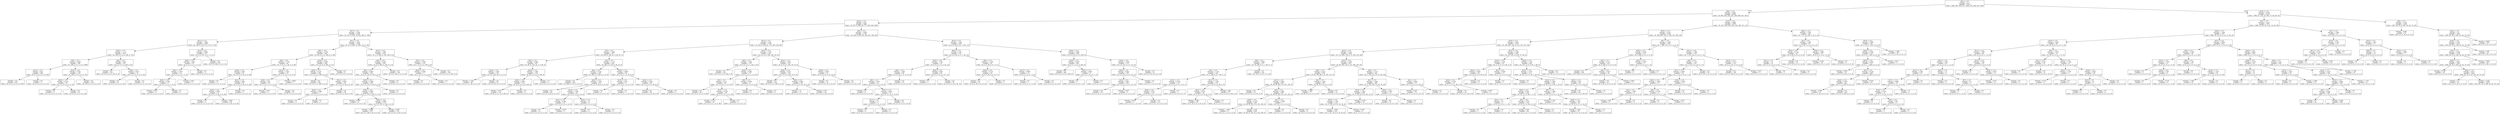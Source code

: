 digraph Tree {
node [shape=box] ;
0 [label="X[2] <= 0.5\nentropy = 3.17\nsamples = 8703\nvalue = [993, 961, 978, 971, 1000, 979, 940, 927, 954]"] ;
1 [label="X[8] <= 0.5\nentropy = 2.967\nsamples = 6585\nvalue = [0, 864, 844, 952, 407, 906, 880, 831, 901]"] ;
0 -> 1 [labeldistance=2.5, labelangle=45, headlabel="True"] ;
2 [label="X[23] <= 0.5\nentropy = 2.65\nsamples = 4002\nvalue = [0, 557, 0, 660, 85, 777, 495, 560, 868]"] ;
1 -> 2 ;
3 [label="X[17] <= 0.5\nentropy = 2.164\nsamples = 2255\nvalue = [0, 127, 0, 455, 16, 583, 288, 0, 786]"] ;
2 -> 3 ;
4 [label="X[11] <= 0.5\nentropy = 1.566\nsamples = 1206\nvalue = [0, 106, 0, 170, 5, 0, 173, 0, 752]"] ;
3 -> 4 ;
5 [label="X[20] <= 0.5\nentropy = 1.117\nsamples = 1015\nvalue = [0, 106, 0, 0, 2, 0, 166, 0, 741]"] ;
4 -> 5 ;
6 [label="X[5] <= 0.5\nentropy = 0.595\nsamples = 788\nvalue = [0, 106, 0, 0, 2, 0, 0, 0, 680]"] ;
5 -> 6 ;
7 [label="X[14] <= 0.5\nentropy = 0.03\nsamples = 649\nvalue = [0, 0, 0, 0, 2, 0, 0, 0, 647]"] ;
6 -> 7 ;
8 [label="entropy = 0.0\nsamples = 647\nvalue = [0, 0, 0, 0, 0, 0, 0, 0, 647]"] ;
7 -> 8 ;
9 [label="entropy = 0.0\nsamples = 2\nvalue = [0, 0, 0, 0, 2, 0, 0, 0, 0]"] ;
7 -> 9 ;
10 [label="X[18] <= 0.5\nentropy = 0.791\nsamples = 139\nvalue = [0, 106, 0, 0, 0, 0, 0, 0, 33]"] ;
6 -> 10 ;
11 [label="X[26] <= 0.5\nentropy = 0.316\nsamples = 35\nvalue = [0, 2, 0, 0, 0, 0, 0, 0, 33]"] ;
10 -> 11 ;
12 [label="entropy = 0.0\nsamples = 2\nvalue = [0, 2, 0, 0, 0, 0, 0, 0, 0]"] ;
11 -> 12 ;
13 [label="entropy = 0.0\nsamples = 33\nvalue = [0, 0, 0, 0, 0, 0, 0, 0, 33]"] ;
11 -> 13 ;
14 [label="entropy = 0.0\nsamples = 104\nvalue = [0, 104, 0, 0, 0, 0, 0, 0, 0]"] ;
10 -> 14 ;
15 [label="X[9] <= 0.5\nentropy = 0.84\nsamples = 227\nvalue = [0, 0, 0, 0, 0, 0, 166, 0, 61]"] ;
5 -> 15 ;
16 [label="entropy = 0.0\nsamples = 153\nvalue = [0, 0, 0, 0, 0, 0, 153, 0, 0]"] ;
15 -> 16 ;
17 [label="X[6] <= 0.5\nentropy = 0.671\nsamples = 74\nvalue = [0, 0, 0, 0, 0, 0, 13, 0, 61]"] ;
15 -> 17 ;
18 [label="entropy = 0.0\nsamples = 61\nvalue = [0, 0, 0, 0, 0, 0, 0, 0, 61]"] ;
17 -> 18 ;
19 [label="entropy = 0.0\nsamples = 13\nvalue = [0, 0, 0, 0, 0, 0, 13, 0, 0]"] ;
17 -> 19 ;
20 [label="X[13] <= 0.5\nentropy = 0.656\nsamples = 191\nvalue = [0, 0, 0, 170, 3, 0, 7, 0, 11]"] ;
4 -> 20 ;
21 [label="X[26] <= 0.5\nentropy = 1.825\nsamples = 25\nvalue = [0, 0, 0, 4, 3, 0, 7, 0, 11]"] ;
20 -> 21 ;
22 [label="X[0] <= 0.5\nentropy = 1.493\nsamples = 14\nvalue = [0, 0, 0, 4, 3, 0, 7, 0, 0]"] ;
21 -> 22 ;
23 [label="X[25] <= 0.5\nentropy = 0.764\nsamples = 9\nvalue = [0, 0, 0, 2, 0, 0, 7, 0, 0]"] ;
22 -> 23 ;
24 [label="entropy = 0.971\nsamples = 5\nvalue = [0, 0, 0, 2, 0, 0, 3, 0, 0]"] ;
23 -> 24 ;
25 [label="entropy = 0.0\nsamples = 4\nvalue = [0, 0, 0, 0, 0, 0, 4, 0, 0]"] ;
23 -> 25 ;
26 [label="entropy = 0.971\nsamples = 5\nvalue = [0, 0, 0, 2, 3, 0, 0, 0, 0]"] ;
22 -> 26 ;
27 [label="entropy = 0.0\nsamples = 11\nvalue = [0, 0, 0, 0, 0, 0, 0, 0, 11]"] ;
21 -> 27 ;
28 [label="entropy = 0.0\nsamples = 166\nvalue = [0, 0, 0, 166, 0, 0, 0, 0, 0]"] ;
20 -> 28 ;
29 [label="X[11] <= 0.5\nentropy = 1.674\nsamples = 1049\nvalue = [0, 21, 0, 285, 11, 583, 115, 0, 34]"] ;
3 -> 29 ;
30 [label="X[0] <= 0.5\nentropy = 0.798\nsamples = 494\nvalue = [0, 20, 0, 0, 11, 429, 6, 0, 28]"] ;
29 -> 30 ;
31 [label="X[5] <= 0.5\nentropy = 1.756\nsamples = 94\nvalue = [0, 17, 0, 0, 3, 44, 2, 0, 28]"] ;
30 -> 31 ;
32 [label="X[26] <= 0.5\nentropy = 0.98\nsamples = 67\nvalue = [0, 0, 0, 0, 0, 39, 0, 0, 28]"] ;
31 -> 32 ;
33 [label="entropy = 0.0\nsamples = 17\nvalue = [0, 0, 0, 0, 0, 17, 0, 0, 0]"] ;
32 -> 33 ;
34 [label="X[21] <= 0.5\nentropy = 0.99\nsamples = 50\nvalue = [0, 0, 0, 0, 0, 22, 0, 0, 28]"] ;
32 -> 34 ;
35 [label="X[10] <= 0.5\nentropy = 0.997\nsamples = 47\nvalue = [0, 0, 0, 0, 0, 22, 0, 0, 25]"] ;
34 -> 35 ;
36 [label="entropy = 0.0\nsamples = 2\nvalue = [0, 0, 0, 0, 0, 2, 0, 0, 0]"] ;
35 -> 36 ;
37 [label="entropy = 0.991\nsamples = 45\nvalue = [0, 0, 0, 0, 0, 20, 0, 0, 25]"] ;
35 -> 37 ;
38 [label="entropy = 0.0\nsamples = 3\nvalue = [0, 0, 0, 0, 0, 0, 0, 0, 3]"] ;
34 -> 38 ;
39 [label="X[10] <= 0.5\nentropy = 1.501\nsamples = 27\nvalue = [0, 17, 0, 0, 3, 5, 2, 0, 0]"] ;
31 -> 39 ;
40 [label="X[20] <= 0.5\nentropy = 0.61\nsamples = 20\nvalue = [0, 17, 0, 0, 3, 0, 0, 0, 0]"] ;
39 -> 40 ;
41 [label="entropy = 0.971\nsamples = 5\nvalue = [0, 2, 0, 0, 3, 0, 0, 0, 0]"] ;
40 -> 41 ;
42 [label="entropy = 0.0\nsamples = 15\nvalue = [0, 15, 0, 0, 0, 0, 0, 0, 0]"] ;
40 -> 42 ;
43 [label="entropy = 0.863\nsamples = 7\nvalue = [0, 0, 0, 0, 0, 5, 2, 0, 0]"] ;
39 -> 43 ;
44 [label="X[14] <= 0.5\nentropy = 0.285\nsamples = 400\nvalue = [0, 3, 0, 0, 8, 385, 4, 0, 0]"] ;
30 -> 44 ;
45 [label="X[25] <= 0.5\nentropy = 0.147\nsamples = 392\nvalue = [0, 3, 0, 0, 0, 385, 4, 0, 0]"] ;
44 -> 45 ;
46 [label="entropy = 0.0\nsamples = 349\nvalue = [0, 0, 0, 0, 0, 349, 0, 0, 0]"] ;
45 -> 46 ;
47 [label="X[21] <= 0.5\nentropy = 0.801\nsamples = 43\nvalue = [0, 3, 0, 0, 0, 36, 4, 0, 0]"] ;
45 -> 47 ;
48 [label="X[18] <= 0.5\nentropy = 0.985\nsamples = 7\nvalue = [0, 3, 0, 0, 0, 0, 4, 0, 0]"] ;
47 -> 48 ;
49 [label="entropy = 0.0\nsamples = 4\nvalue = [0, 0, 0, 0, 0, 0, 4, 0, 0]"] ;
48 -> 49 ;
50 [label="entropy = 0.0\nsamples = 3\nvalue = [0, 3, 0, 0, 0, 0, 0, 0, 0]"] ;
48 -> 50 ;
51 [label="entropy = 0.0\nsamples = 36\nvalue = [0, 0, 0, 0, 0, 36, 0, 0, 0]"] ;
47 -> 51 ;
52 [label="entropy = 0.0\nsamples = 8\nvalue = [0, 0, 0, 0, 8, 0, 0, 0, 0]"] ;
44 -> 52 ;
53 [label="X[13] <= 0.5\nentropy = 1.555\nsamples = 555\nvalue = [0, 1, 0, 285, 0, 154, 109, 0, 6]"] ;
29 -> 53 ;
54 [label="X[6] <= 0.5\nentropy = 0.935\nsamples = 439\nvalue = [0, 0, 0, 285, 0, 154, 0, 0, 0]"] ;
53 -> 54 ;
55 [label="X[5] <= 0.5\nentropy = 0.997\nsamples = 330\nvalue = [0, 0, 0, 176, 0, 154, 0, 0, 0]"] ;
54 -> 55 ;
56 [label="X[25] <= 0.5\nentropy = 0.998\nsamples = 324\nvalue = [0, 0, 0, 170, 0, 154, 0, 0, 0]"] ;
55 -> 56 ;
57 [label="X[26] <= 0.5\nentropy = 0.997\nsamples = 320\nvalue = [0, 0, 0, 170, 0, 150, 0, 0, 0]"] ;
56 -> 57 ;
58 [label="entropy = 0.954\nsamples = 8\nvalue = [0, 0, 0, 3, 0, 5, 0, 0, 0]"] ;
57 -> 58 ;
59 [label="X[20] <= 0.5\nentropy = 0.996\nsamples = 312\nvalue = [0, 0, 0, 167, 0, 145, 0, 0, 0]"] ;
57 -> 59 ;
60 [label="entropy = 0.996\nsamples = 197\nvalue = [0, 0, 0, 106, 0, 91, 0, 0, 0]"] ;
59 -> 60 ;
61 [label="entropy = 0.997\nsamples = 115\nvalue = [0, 0, 0, 61, 0, 54, 0, 0, 0]"] ;
59 -> 61 ;
62 [label="entropy = 0.0\nsamples = 4\nvalue = [0, 0, 0, 0, 0, 4, 0, 0, 0]"] ;
56 -> 62 ;
63 [label="entropy = 0.0\nsamples = 6\nvalue = [0, 0, 0, 6, 0, 0, 0, 0, 0]"] ;
55 -> 63 ;
64 [label="entropy = 0.0\nsamples = 109\nvalue = [0, 0, 0, 109, 0, 0, 0, 0, 0]"] ;
54 -> 64 ;
65 [label="X[7] <= 0.5\nentropy = 0.365\nsamples = 116\nvalue = [0, 1, 0, 0, 0, 0, 109, 0, 6]"] ;
53 -> 65 ;
66 [label="X[24] <= 0.5\nentropy = 0.592\nsamples = 7\nvalue = [0, 1, 0, 0, 0, 0, 0, 0, 6]"] ;
65 -> 66 ;
67 [label="entropy = 0.0\nsamples = 6\nvalue = [0, 0, 0, 0, 0, 0, 0, 0, 6]"] ;
66 -> 67 ;
68 [label="entropy = 0.0\nsamples = 1\nvalue = [0, 1, 0, 0, 0, 0, 0, 0, 0]"] ;
66 -> 68 ;
69 [label="entropy = 0.0\nsamples = 109\nvalue = [0, 0, 0, 0, 0, 0, 109, 0, 0]"] ;
65 -> 69 ;
70 [label="X[4] <= 0.5\nentropy = 2.495\nsamples = 1747\nvalue = [0, 430, 0, 205, 69, 194, 207, 560, 82]"] ;
2 -> 70 ;
71 [label="X[13] <= 0.5\nentropy = 2.49\nsamples = 1148\nvalue = [0, 430, 0, 106, 61, 173, 200, 109, 69]"] ;
70 -> 71 ;
72 [label="X[7] <= 0.5\nentropy = 1.906\nsamples = 757\nvalue = [0, 430, 0, 104, 61, 9, 60, 91, 2]"] ;
71 -> 72 ;
73 [label="X[9] <= 0.5\nentropy = 2.038\nsamples = 257\nvalue = [0, 46, 0, 104, 32, 3, 2, 68, 2]"] ;
72 -> 73 ;
74 [label="X[19] <= 0.5\nentropy = 1.091\nsamples = 141\nvalue = [0, 0, 0, 104, 30, 3, 2, 0, 2]"] ;
73 -> 74 ;
75 [label="entropy = 1.543\nsamples = 48\nvalue = [0, 0, 0, 11, 30, 3, 2, 0, 2]"] ;
74 -> 75 ;
76 [label="entropy = 0.0\nsamples = 93\nvalue = [0, 0, 0, 93, 0, 0, 0, 0, 0]"] ;
74 -> 76 ;
77 [label="X[24] <= 0.5\nentropy = 1.082\nsamples = 116\nvalue = [0, 46, 0, 0, 2, 0, 0, 68, 0]"] ;
73 -> 77 ;
78 [label="X[25] <= 0.5\nentropy = 0.967\nsamples = 112\nvalue = [0, 44, 0, 0, 0, 0, 0, 68, 0]"] ;
77 -> 78 ;
79 [label="entropy = 0.971\nsamples = 110\nvalue = [0, 44, 0, 0, 0, 0, 0, 66, 0]"] ;
78 -> 79 ;
80 [label="entropy = 0.0\nsamples = 2\nvalue = [0, 0, 0, 0, 0, 0, 0, 2, 0]"] ;
78 -> 80 ;
81 [label="entropy = 1.0\nsamples = 4\nvalue = [0, 2, 0, 0, 2, 0, 0, 0, 0]"] ;
77 -> 81 ;
82 [label="X[3] <= 0.5\nentropy = 1.172\nsamples = 500\nvalue = [0, 384, 0, 0, 29, 6, 58, 23, 0]"] ;
72 -> 82 ;
83 [label="X[0] <= 0.5\nentropy = 0.722\nsamples = 436\nvalue = [0, 384, 0, 0, 28, 6, 4, 14, 0]"] ;
82 -> 83 ;
84 [label="entropy = 0.0\nsamples = 384\nvalue = [0, 384, 0, 0, 0, 0, 0, 0, 0]"] ;
83 -> 84 ;
85 [label="X[25] <= 0.5\nentropy = 1.635\nsamples = 52\nvalue = [0, 0, 0, 0, 28, 6, 4, 14, 0]"] ;
83 -> 85 ;
86 [label="entropy = 0.0\nsamples = 28\nvalue = [0, 0, 0, 0, 28, 0, 0, 0, 0]"] ;
85 -> 86 ;
87 [label="X[14] <= 0.5\nentropy = 1.384\nsamples = 24\nvalue = [0, 0, 0, 0, 0, 6, 4, 14, 0]"] ;
85 -> 87 ;
88 [label="X[11] <= 0.5\nentropy = 0.544\nsamples = 16\nvalue = [0, 0, 0, 0, 0, 2, 0, 14, 0]"] ;
87 -> 88 ;
89 [label="entropy = 0.0\nsamples = 13\nvalue = [0, 0, 0, 0, 0, 0, 0, 13, 0]"] ;
88 -> 89 ;
90 [label="entropy = 0.918\nsamples = 3\nvalue = [0, 0, 0, 0, 0, 2, 0, 1, 0]"] ;
88 -> 90 ;
91 [label="X[10] <= 0.5\nentropy = 1.0\nsamples = 8\nvalue = [0, 0, 0, 0, 0, 4, 4, 0, 0]"] ;
87 -> 91 ;
92 [label="entropy = 0.0\nsamples = 4\nvalue = [0, 0, 0, 0, 0, 0, 4, 0, 0]"] ;
91 -> 92 ;
93 [label="entropy = 0.0\nsamples = 4\nvalue = [0, 0, 0, 0, 0, 4, 0, 0, 0]"] ;
91 -> 93 ;
94 [label="X[20] <= 0.5\nentropy = 0.699\nsamples = 64\nvalue = [0, 0, 0, 0, 1, 0, 54, 9, 0]"] ;
82 -> 94 ;
95 [label="X[15] <= 0.5\nentropy = 0.65\nsamples = 6\nvalue = [0, 0, 0, 0, 1, 0, 0, 5, 0]"] ;
94 -> 95 ;
96 [label="entropy = 0.0\nsamples = 5\nvalue = [0, 0, 0, 0, 0, 0, 0, 5, 0]"] ;
95 -> 96 ;
97 [label="entropy = 0.0\nsamples = 1\nvalue = [0, 0, 0, 0, 1, 0, 0, 0, 0]"] ;
95 -> 97 ;
98 [label="X[16] <= 0.5\nentropy = 0.362\nsamples = 58\nvalue = [0, 0, 0, 0, 0, 0, 54, 4, 0]"] ;
94 -> 98 ;
99 [label="entropy = 0.0\nsamples = 54\nvalue = [0, 0, 0, 0, 0, 0, 54, 0, 0]"] ;
98 -> 99 ;
100 [label="entropy = 0.0\nsamples = 4\nvalue = [0, 0, 0, 0, 0, 0, 0, 4, 0]"] ;
98 -> 100 ;
101 [label="X[10] <= 0.5\nentropy = 1.736\nsamples = 391\nvalue = [0, 0, 0, 2, 0, 164, 140, 18, 67]"] ;
71 -> 101 ;
102 [label="X[6] <= 0.5\nentropy = 1.226\nsamples = 176\nvalue = [0, 0, 0, 2, 0, 1, 102, 4, 67]"] ;
101 -> 102 ;
103 [label="entropy = 0.0\nsamples = 102\nvalue = [0, 0, 0, 0, 0, 0, 102, 0, 0]"] ;
102 -> 103 ;
104 [label="X[24] <= 0.5\nentropy = 0.582\nsamples = 74\nvalue = [0, 0, 0, 2, 0, 1, 0, 4, 67]"] ;
102 -> 104 ;
105 [label="X[3] <= 0.5\nentropy = 0.111\nsamples = 68\nvalue = [0, 0, 0, 0, 0, 1, 0, 0, 67]"] ;
104 -> 105 ;
106 [label="entropy = 0.0\nsamples = 28\nvalue = [0, 0, 0, 0, 0, 0, 0, 0, 28]"] ;
105 -> 106 ;
107 [label="X[15] <= 0.5\nentropy = 0.169\nsamples = 40\nvalue = [0, 0, 0, 0, 0, 1, 0, 0, 39]"] ;
105 -> 107 ;
108 [label="entropy = 0.172\nsamples = 39\nvalue = [0, 0, 0, 0, 0, 1, 0, 0, 38]"] ;
107 -> 108 ;
109 [label="entropy = 0.0\nsamples = 1\nvalue = [0, 0, 0, 0, 0, 0, 0, 0, 1]"] ;
107 -> 109 ;
110 [label="X[5] <= 0.5\nentropy = 0.918\nsamples = 6\nvalue = [0, 0, 0, 2, 0, 0, 0, 4, 0]"] ;
104 -> 110 ;
111 [label="entropy = 0.0\nsamples = 4\nvalue = [0, 0, 0, 0, 0, 0, 0, 4, 0]"] ;
110 -> 111 ;
112 [label="entropy = 0.0\nsamples = 2\nvalue = [0, 0, 0, 2, 0, 0, 0, 0, 0]"] ;
110 -> 112 ;
113 [label="X[15] <= 0.5\nentropy = 1.001\nsamples = 215\nvalue = [0, 0, 0, 0, 0, 163, 38, 14, 0]"] ;
101 -> 113 ;
114 [label="X[20] <= 0.5\nentropy = 0.417\nsamples = 178\nvalue = [0, 0, 0, 0, 0, 163, 15, 0, 0]"] ;
113 -> 114 ;
115 [label="entropy = 0.0\nsamples = 128\nvalue = [0, 0, 0, 0, 0, 128, 0, 0, 0]"] ;
114 -> 115 ;
116 [label="X[6] <= 0.5\nentropy = 0.881\nsamples = 50\nvalue = [0, 0, 0, 0, 0, 35, 15, 0, 0]"] ;
114 -> 116 ;
117 [label="entropy = 1.0\nsamples = 12\nvalue = [0, 0, 0, 0, 0, 6, 6, 0, 0]"] ;
116 -> 117 ;
118 [label="entropy = 0.79\nsamples = 38\nvalue = [0, 0, 0, 0, 0, 29, 9, 0, 0]"] ;
116 -> 118 ;
119 [label="X[20] <= 0.5\nentropy = 0.957\nsamples = 37\nvalue = [0, 0, 0, 0, 0, 0, 23, 14, 0]"] ;
113 -> 119 ;
120 [label="entropy = 0.0\nsamples = 14\nvalue = [0, 0, 0, 0, 0, 0, 0, 14, 0]"] ;
119 -> 120 ;
121 [label="entropy = 0.0\nsamples = 23\nvalue = [0, 0, 0, 0, 0, 0, 23, 0, 0]"] ;
119 -> 121 ;
122 [label="X[13] <= 0.5\nentropy = 1.185\nsamples = 599\nvalue = [0, 0, 0, 99, 8, 21, 7, 451, 13]"] ;
70 -> 122 ;
123 [label="X[20] <= 0.5\nentropy = 2.24\nsamples = 131\nvalue = [0, 0, 0, 44, 8, 17, 7, 42, 13]"] ;
122 -> 123 ;
124 [label="X[16] <= 0.5\nentropy = 1.791\nsamples = 79\nvalue = [0, 0, 0, 6, 2, 17, 0, 42, 12]"] ;
123 -> 124 ;
125 [label="X[9] <= 0.5\nentropy = 1.682\nsamples = 40\nvalue = [0, 0, 0, 6, 2, 17, 0, 15, 0]"] ;
124 -> 125 ;
126 [label="X[0] <= 0.5\nentropy = 1.519\nsamples = 25\nvalue = [0, 0, 0, 6, 2, 2, 0, 15, 0]"] ;
125 -> 126 ;
127 [label="entropy = 0.0\nsamples = 6\nvalue = [0, 0, 0, 6, 0, 0, 0, 0, 0]"] ;
126 -> 127 ;
128 [label="X[19] <= 0.5\nentropy = 0.953\nsamples = 19\nvalue = [0, 0, 0, 0, 2, 2, 0, 15, 0]"] ;
126 -> 128 ;
129 [label="X[17] <= 0.5\nentropy = 1.0\nsamples = 4\nvalue = [0, 0, 0, 0, 2, 2, 0, 0, 0]"] ;
128 -> 129 ;
130 [label="entropy = 0.0\nsamples = 2\nvalue = [0, 0, 0, 0, 2, 0, 0, 0, 0]"] ;
129 -> 130 ;
131 [label="entropy = 0.0\nsamples = 2\nvalue = [0, 0, 0, 0, 0, 2, 0, 0, 0]"] ;
129 -> 131 ;
132 [label="entropy = 0.0\nsamples = 15\nvalue = [0, 0, 0, 0, 0, 0, 0, 15, 0]"] ;
128 -> 132 ;
133 [label="entropy = 0.0\nsamples = 15\nvalue = [0, 0, 0, 0, 0, 15, 0, 0, 0]"] ;
125 -> 133 ;
134 [label="X[26] <= 0.5\nentropy = 0.89\nsamples = 39\nvalue = [0, 0, 0, 0, 0, 0, 0, 27, 12]"] ;
124 -> 134 ;
135 [label="entropy = 0.0\nsamples = 1\nvalue = [0, 0, 0, 0, 0, 0, 0, 1, 0]"] ;
134 -> 135 ;
136 [label="entropy = 0.9\nsamples = 38\nvalue = [0, 0, 0, 0, 0, 0, 0, 26, 12]"] ;
134 -> 136 ;
137 [label="X[6] <= 0.5\nentropy = 1.189\nsamples = 52\nvalue = [0, 0, 0, 38, 6, 0, 7, 0, 1]"] ;
123 -> 137 ;
138 [label="X[26] <= 0.5\nentropy = 0.172\nsamples = 39\nvalue = [0, 0, 0, 38, 0, 0, 0, 0, 1]"] ;
137 -> 138 ;
139 [label="entropy = 0.0\nsamples = 38\nvalue = [0, 0, 0, 38, 0, 0, 0, 0, 0]"] ;
138 -> 139 ;
140 [label="entropy = 0.0\nsamples = 1\nvalue = [0, 0, 0, 0, 0, 0, 0, 0, 1]"] ;
138 -> 140 ;
141 [label="X[17] <= 0.5\nentropy = 0.996\nsamples = 13\nvalue = [0, 0, 0, 0, 6, 0, 7, 0, 0]"] ;
137 -> 141 ;
142 [label="entropy = 0.0\nsamples = 7\nvalue = [0, 0, 0, 0, 0, 0, 7, 0, 0]"] ;
141 -> 142 ;
143 [label="entropy = 0.0\nsamples = 6\nvalue = [0, 0, 0, 0, 6, 0, 0, 0, 0]"] ;
141 -> 143 ;
144 [label="X[20] <= 0.5\nentropy = 0.592\nsamples = 468\nvalue = [0, 0, 0, 55, 0, 4, 0, 409, 0]"] ;
122 -> 144 ;
145 [label="X[25] <= 0.5\nentropy = 0.033\nsamples = 293\nvalue = [0, 0, 0, 1, 0, 0, 0, 292, 0]"] ;
144 -> 145 ;
146 [label="entropy = 0.0\nsamples = 285\nvalue = [0, 0, 0, 0, 0, 0, 0, 285, 0]"] ;
145 -> 146 ;
147 [label="X[16] <= 0.5\nentropy = 0.544\nsamples = 8\nvalue = [0, 0, 0, 1, 0, 0, 0, 7, 0]"] ;
145 -> 147 ;
148 [label="entropy = 0.0\nsamples = 7\nvalue = [0, 0, 0, 0, 0, 0, 0, 7, 0]"] ;
147 -> 148 ;
149 [label="entropy = 0.0\nsamples = 1\nvalue = [0, 0, 0, 1, 0, 0, 0, 0, 0]"] ;
147 -> 149 ;
150 [label="X[16] <= 0.5\nentropy = 1.036\nsamples = 175\nvalue = [0, 0, 0, 54, 0, 4, 0, 117, 0]"] ;
144 -> 150 ;
151 [label="X[25] <= 0.5\nentropy = 0.953\nsamples = 159\nvalue = [0, 0, 0, 38, 0, 4, 0, 117, 0]"] ;
150 -> 151 ;
152 [label="X[10] <= 0.5\nentropy = 0.897\nsamples = 152\nvalue = [0, 0, 0, 31, 0, 4, 0, 117, 0]"] ;
151 -> 152 ;
153 [label="entropy = 0.8\nsamples = 147\nvalue = [0, 0, 0, 31, 0, 1, 0, 115, 0]"] ;
152 -> 153 ;
154 [label="entropy = 0.971\nsamples = 5\nvalue = [0, 0, 0, 0, 0, 3, 0, 2, 0]"] ;
152 -> 154 ;
155 [label="entropy = 0.0\nsamples = 7\nvalue = [0, 0, 0, 7, 0, 0, 0, 0, 0]"] ;
151 -> 155 ;
156 [label="entropy = 0.0\nsamples = 16\nvalue = [0, 0, 0, 16, 0, 0, 0, 0, 0]"] ;
150 -> 156 ;
157 [label="X[14] <= 0.5\nentropy = 2.669\nsamples = 2583\nvalue = [0, 307, 844, 292, 322, 129, 385, 271, 33]"] ;
1 -> 157 ;
158 [label="X[19] <= 0.5\nentropy = 2.431\nsamples = 2182\nvalue = [0, 306, 807, 270, 0, 129, 373, 269, 28]"] ;
157 -> 158 ;
159 [label="X[10] <= 0.5\nentropy = 2.524\nsamples = 1633\nvalue = [0, 299, 427, 139, 0, 112, 373, 257, 26]"] ;
158 -> 159 ;
160 [label="X[23] <= 0.5\nentropy = 2.373\nsamples = 1285\nvalue = [0, 172, 402, 139, 0, 17, 336, 193, 26]"] ;
159 -> 160 ;
161 [label="X[0] <= 0.5\nentropy = 1.698\nsamples = 373\nvalue = [0, 74, 148, 9, 0, 1, 140, 0, 1]"] ;
160 -> 161 ;
162 [label="X[3] <= 0.5\nentropy = 1.179\nsamples = 228\nvalue = [0, 0, 148, 9, 0, 1, 69, 0, 1]"] ;
161 -> 162 ;
163 [label="X[13] <= 0.5\nentropy = 0.144\nsamples = 115\nvalue = [0, 0, 113, 0, 0, 1, 0, 0, 1]"] ;
162 -> 163 ;
164 [label="X[26] <= 0.5\nentropy = 0.073\nsamples = 114\nvalue = [0, 0, 113, 0, 0, 1, 0, 0, 0]"] ;
163 -> 164 ;
165 [label="entropy = 0.918\nsamples = 3\nvalue = [0, 0, 2, 0, 0, 1, 0, 0, 0]"] ;
164 -> 165 ;
166 [label="entropy = 0.0\nsamples = 111\nvalue = [0, 0, 111, 0, 0, 0, 0, 0, 0]"] ;
164 -> 166 ;
167 [label="entropy = 0.0\nsamples = 1\nvalue = [0, 0, 0, 0, 0, 0, 0, 0, 1]"] ;
163 -> 167 ;
168 [label="X[11] <= 0.5\nentropy = 1.249\nsamples = 113\nvalue = [0, 0, 35, 9, 0, 0, 69, 0, 0]"] ;
162 -> 168 ;
169 [label="X[24] <= 0.5\nentropy = 0.977\nsamples = 56\nvalue = [0, 0, 33, 0, 0, 0, 23, 0, 0]"] ;
168 -> 169 ;
170 [label="entropy = 0.981\nsamples = 55\nvalue = [0, 0, 32, 0, 0, 0, 23, 0, 0]"] ;
169 -> 170 ;
171 [label="entropy = 0.0\nsamples = 1\nvalue = [0, 0, 1, 0, 0, 0, 0, 0, 0]"] ;
169 -> 171 ;
172 [label="entropy = 0.84\nsamples = 57\nvalue = [0, 0, 2, 9, 0, 0, 46, 0, 0]"] ;
168 -> 172 ;
173 [label="entropy = 1.0\nsamples = 145\nvalue = [0, 74, 0, 0, 0, 0, 71, 0, 0]"] ;
161 -> 173 ;
174 [label="X[13] <= 0.5\nentropy = 2.455\nsamples = 912\nvalue = [0, 98, 254, 130, 0, 16, 196, 193, 25]"] ;
160 -> 174 ;
175 [label="X[9] <= 0.5\nentropy = 2.421\nsamples = 572\nvalue = [0, 95, 100, 96, 0, 8, 155, 113, 5]"] ;
174 -> 175 ;
176 [label="X[17] <= 0.5\nentropy = 2.363\nsamples = 483\nvalue = [0, 49, 65, 96, 0, 8, 151, 109, 5]"] ;
175 -> 176 ;
177 [label="entropy = 0.0\nsamples = 16\nvalue = [0, 0, 0, 0, 0, 0, 16, 0, 0]"] ;
176 -> 177 ;
178 [label="X[4] <= 0.5\nentropy = 2.385\nsamples = 467\nvalue = [0, 49, 65, 96, 0, 8, 135, 109, 5]"] ;
176 -> 178 ;
179 [label="X[26] <= 0.5\nentropy = 2.378\nsamples = 460\nvalue = [0, 49, 59, 95, 0, 8, 135, 109, 5]"] ;
178 -> 179 ;
180 [label="entropy = 1.459\nsamples = 6\nvalue = [0, 0, 2, 1, 0, 0, 3, 0, 0]"] ;
179 -> 180 ;
181 [label="entropy = 2.38\nsamples = 454\nvalue = [0, 49, 57, 94, 0, 8, 132, 109, 5]"] ;
179 -> 181 ;
182 [label="X[1] <= 0.5\nentropy = 0.592\nsamples = 7\nvalue = [0, 0, 6, 1, 0, 0, 0, 0, 0]"] ;
178 -> 182 ;
183 [label="entropy = 0.0\nsamples = 1\nvalue = [0, 0, 0, 1, 0, 0, 0, 0, 0]"] ;
182 -> 183 ;
184 [label="entropy = 0.0\nsamples = 6\nvalue = [0, 0, 6, 0, 0, 0, 0, 0, 0]"] ;
182 -> 184 ;
185 [label="X[4] <= 0.5\nentropy = 1.424\nsamples = 89\nvalue = [0, 46, 35, 0, 0, 0, 4, 4, 0]"] ;
175 -> 185 ;
186 [label="entropy = 1.408\nsamples = 77\nvalue = [0, 46, 23, 0, 0, 0, 4, 4, 0]"] ;
185 -> 186 ;
187 [label="entropy = 0.0\nsamples = 12\nvalue = [0, 0, 12, 0, 0, 0, 0, 0, 0]"] ;
185 -> 187 ;
188 [label="X[4] <= 0.5\nentropy = 2.137\nsamples = 340\nvalue = [0, 3, 154, 34, 0, 8, 41, 80, 20]"] ;
174 -> 188 ;
189 [label="X[1] <= 0.5\nentropy = 1.945\nsamples = 265\nvalue = [0, 3, 154, 26, 0, 8, 36, 18, 20]"] ;
188 -> 189 ;
190 [label="X[16] <= 0.5\nentropy = 1.803\nsamples = 250\nvalue = [0, 3, 154, 25, 0, 8, 36, 18, 6]"] ;
189 -> 190 ;
191 [label="X[25] <= 0.5\nentropy = 1.793\nsamples = 223\nvalue = [0, 3, 138, 14, 0, 8, 36, 18, 6]"] ;
190 -> 191 ;
192 [label="entropy = 1.825\nsamples = 215\nvalue = [0, 3, 131, 14, 0, 8, 35, 18, 6]"] ;
191 -> 192 ;
193 [label="entropy = 0.544\nsamples = 8\nvalue = [0, 0, 7, 0, 0, 0, 1, 0, 0]"] ;
191 -> 193 ;
194 [label="entropy = 0.975\nsamples = 27\nvalue = [0, 0, 16, 11, 0, 0, 0, 0, 0]"] ;
190 -> 194 ;
195 [label="X[24] <= 0.5\nentropy = 0.353\nsamples = 15\nvalue = [0, 0, 0, 1, 0, 0, 0, 0, 14]"] ;
189 -> 195 ;
196 [label="entropy = 0.0\nsamples = 14\nvalue = [0, 0, 0, 0, 0, 0, 0, 0, 14]"] ;
195 -> 196 ;
197 [label="entropy = 0.0\nsamples = 1\nvalue = [0, 0, 0, 1, 0, 0, 0, 0, 0]"] ;
195 -> 197 ;
198 [label="X[1] <= 0.5\nentropy = 0.832\nsamples = 75\nvalue = [0, 0, 0, 8, 0, 0, 5, 62, 0]"] ;
188 -> 198 ;
199 [label="entropy = 0.871\nsamples = 70\nvalue = [0, 0, 0, 8, 0, 0, 5, 57, 0]"] ;
198 -> 199 ;
200 [label="entropy = 0.0\nsamples = 5\nvalue = [0, 0, 0, 0, 0, 0, 0, 5, 0]"] ;
198 -> 200 ;
201 [label="X[13] <= 0.5\nentropy = 2.108\nsamples = 348\nvalue = [0, 127, 25, 0, 0, 95, 37, 64, 0]"] ;
159 -> 201 ;
202 [label="X[16] <= 0.5\nentropy = 1.158\nsamples = 53\nvalue = [0, 4, 13, 0, 0, 0, 36, 0, 0]"] ;
201 -> 202 ;
203 [label="X[22] <= 0.5\nentropy = 0.592\nsamples = 42\nvalue = [0, 0, 6, 0, 0, 0, 36, 0, 0]"] ;
202 -> 203 ;
204 [label="X[25] <= 0.5\nentropy = 0.179\nsamples = 37\nvalue = [0, 0, 1, 0, 0, 0, 36, 0, 0]"] ;
203 -> 204 ;
205 [label="entropy = 0.0\nsamples = 34\nvalue = [0, 0, 0, 0, 0, 0, 34, 0, 0]"] ;
204 -> 205 ;
206 [label="entropy = 0.918\nsamples = 3\nvalue = [0, 0, 1, 0, 0, 0, 2, 0, 0]"] ;
204 -> 206 ;
207 [label="entropy = 0.0\nsamples = 5\nvalue = [0, 0, 5, 0, 0, 0, 0, 0, 0]"] ;
203 -> 207 ;
208 [label="X[5] <= 0.5\nentropy = 0.946\nsamples = 11\nvalue = [0, 4, 7, 0, 0, 0, 0, 0, 0]"] ;
202 -> 208 ;
209 [label="entropy = 0.0\nsamples = 7\nvalue = [0, 0, 7, 0, 0, 0, 0, 0, 0]"] ;
208 -> 209 ;
210 [label="entropy = 0.0\nsamples = 4\nvalue = [0, 4, 0, 0, 0, 0, 0, 0, 0]"] ;
208 -> 210 ;
211 [label="X[22] <= 0.5\nentropy = 1.747\nsamples = 295\nvalue = [0, 123, 12, 0, 0, 95, 1, 64, 0]"] ;
201 -> 211 ;
212 [label="X[15] <= 0.5\nentropy = 1.779\nsamples = 217\nvalue = [0, 45, 12, 0, 0, 95, 1, 64, 0]"] ;
211 -> 212 ;
213 [label="X[18] <= 0.5\nentropy = 1.495\nsamples = 162\nvalue = [0, 45, 5, 0, 0, 95, 1, 16, 0]"] ;
212 -> 213 ;
214 [label="X[26] <= 0.5\nentropy = 0.931\nsamples = 105\nvalue = [0, 12, 5, 0, 0, 86, 1, 1, 0]"] ;
213 -> 214 ;
215 [label="X[5] <= 0.5\nentropy = 1.0\nsamples = 2\nvalue = [0, 0, 0, 0, 0, 0, 1, 1, 0]"] ;
214 -> 215 ;
216 [label="entropy = 0.0\nsamples = 1\nvalue = [0, 0, 0, 0, 0, 0, 1, 0, 0]"] ;
215 -> 216 ;
217 [label="entropy = 0.0\nsamples = 1\nvalue = [0, 0, 0, 0, 0, 0, 0, 1, 0]"] ;
215 -> 217 ;
218 [label="X[4] <= 0.5\nentropy = 0.791\nsamples = 103\nvalue = [0, 12, 5, 0, 0, 86, 0, 0, 0]"] ;
214 -> 218 ;
219 [label="entropy = 0.84\nsamples = 94\nvalue = [0, 12, 5, 0, 0, 77, 0, 0, 0]"] ;
218 -> 219 ;
220 [label="entropy = 0.0\nsamples = 9\nvalue = [0, 0, 0, 0, 0, 9, 0, 0, 0]"] ;
218 -> 220 ;
221 [label="X[5] <= 0.5\nentropy = 1.384\nsamples = 57\nvalue = [0, 33, 0, 0, 0, 9, 0, 15, 0]"] ;
213 -> 221 ;
222 [label="entropy = 0.722\nsamples = 5\nvalue = [0, 0, 0, 0, 0, 4, 0, 1, 0]"] ;
221 -> 222 ;
223 [label="X[25] <= 0.5\nentropy = 1.251\nsamples = 52\nvalue = [0, 33, 0, 0, 0, 5, 0, 14, 0]"] ;
221 -> 223 ;
224 [label="entropy = 1.262\nsamples = 51\nvalue = [0, 32, 0, 0, 0, 5, 0, 14, 0]"] ;
223 -> 224 ;
225 [label="entropy = 0.0\nsamples = 1\nvalue = [0, 1, 0, 0, 0, 0, 0, 0, 0]"] ;
223 -> 225 ;
226 [label="X[25] <= 0.5\nentropy = 0.55\nsamples = 55\nvalue = [0, 0, 7, 0, 0, 0, 0, 48, 0]"] ;
212 -> 226 ;
227 [label="entropy = 0.0\nsamples = 48\nvalue = [0, 0, 0, 0, 0, 0, 0, 48, 0]"] ;
226 -> 227 ;
228 [label="entropy = 0.0\nsamples = 7\nvalue = [0, 0, 7, 0, 0, 0, 0, 0, 0]"] ;
226 -> 228 ;
229 [label="entropy = 0.0\nsamples = 78\nvalue = [0, 78, 0, 0, 0, 0, 0, 0, 0]"] ;
211 -> 229 ;
230 [label="X[1] <= 0.5\nentropy = 1.246\nsamples = 549\nvalue = [0, 7, 380, 131, 0, 17, 0, 12, 2]"] ;
158 -> 230 ;
231 [label="X[25] <= 0.5\nentropy = 0.193\nsamples = 275\nvalue = [0, 0, 268, 0, 0, 2, 0, 5, 0]"] ;
230 -> 231 ;
232 [label="X[9] <= 0.5\nentropy = 0.111\nsamples = 272\nvalue = [0, 0, 268, 0, 0, 0, 0, 4, 0]"] ;
231 -> 232 ;
233 [label="entropy = 0.0\nsamples = 238\nvalue = [0, 0, 238, 0, 0, 0, 0, 0, 0]"] ;
232 -> 233 ;
234 [label="X[4] <= 0.5\nentropy = 0.523\nsamples = 34\nvalue = [0, 0, 30, 0, 0, 0, 0, 4, 0]"] ;
232 -> 234 ;
235 [label="entropy = 0.0\nsamples = 25\nvalue = [0, 0, 25, 0, 0, 0, 0, 0, 0]"] ;
234 -> 235 ;
236 [label="entropy = 0.991\nsamples = 9\nvalue = [0, 0, 5, 0, 0, 0, 0, 4, 0]"] ;
234 -> 236 ;
237 [label="X[10] <= 0.5\nentropy = 0.918\nsamples = 3\nvalue = [0, 0, 0, 0, 0, 2, 0, 1, 0]"] ;
231 -> 237 ;
238 [label="entropy = 0.0\nsamples = 2\nvalue = [0, 0, 0, 0, 0, 2, 0, 0, 0]"] ;
237 -> 238 ;
239 [label="entropy = 0.0\nsamples = 1\nvalue = [0, 0, 0, 0, 0, 0, 0, 1, 0]"] ;
237 -> 239 ;
240 [label="X[11] <= 0.5\nentropy = 1.588\nsamples = 274\nvalue = [0, 7, 112, 131, 0, 15, 0, 7, 2]"] ;
230 -> 240 ;
241 [label="X[4] <= 0.5\nentropy = 1.141\nsamples = 141\nvalue = [0, 7, 110, 0, 0, 15, 0, 7, 2]"] ;
240 -> 241 ;
242 [label="X[17] <= 0.5\nentropy = 2.009\nsamples = 34\nvalue = [0, 7, 3, 0, 0, 15, 0, 7, 2]"] ;
241 -> 242 ;
243 [label="X[23] <= 0.5\nentropy = 1.658\nsamples = 17\nvalue = [0, 7, 1, 0, 0, 0, 0, 7, 2]"] ;
242 -> 243 ;
244 [label="X[3] <= 0.5\nentropy = 1.299\nsamples = 8\nvalue = [0, 5, 1, 0, 0, 0, 0, 0, 2]"] ;
243 -> 244 ;
245 [label="entropy = 0.65\nsamples = 6\nvalue = [0, 5, 1, 0, 0, 0, 0, 0, 0]"] ;
244 -> 245 ;
246 [label="entropy = 0.0\nsamples = 2\nvalue = [0, 0, 0, 0, 0, 0, 0, 0, 2]"] ;
244 -> 246 ;
247 [label="X[5] <= 0.5\nentropy = 0.764\nsamples = 9\nvalue = [0, 2, 0, 0, 0, 0, 0, 7, 0]"] ;
243 -> 247 ;
248 [label="entropy = 0.0\nsamples = 4\nvalue = [0, 0, 0, 0, 0, 0, 0, 4, 0]"] ;
247 -> 248 ;
249 [label="entropy = 0.971\nsamples = 5\nvalue = [0, 2, 0, 0, 0, 0, 0, 3, 0]"] ;
247 -> 249 ;
250 [label="X[23] <= 0.5\nentropy = 0.523\nsamples = 17\nvalue = [0, 0, 2, 0, 0, 15, 0, 0, 0]"] ;
242 -> 250 ;
251 [label="entropy = 0.0\nsamples = 15\nvalue = [0, 0, 0, 0, 0, 15, 0, 0, 0]"] ;
250 -> 251 ;
252 [label="entropy = 0.0\nsamples = 2\nvalue = [0, 0, 2, 0, 0, 0, 0, 0, 0]"] ;
250 -> 252 ;
253 [label="entropy = 0.0\nsamples = 107\nvalue = [0, 0, 107, 0, 0, 0, 0, 0, 0]"] ;
241 -> 253 ;
254 [label="X[15] <= 0.5\nentropy = 0.113\nsamples = 133\nvalue = [0, 0, 2, 131, 0, 0, 0, 0, 0]"] ;
240 -> 254 ;
255 [label="entropy = 0.0\nsamples = 128\nvalue = [0, 0, 0, 128, 0, 0, 0, 0, 0]"] ;
254 -> 255 ;
256 [label="entropy = 0.971\nsamples = 5\nvalue = [0, 0, 2, 3, 0, 0, 0, 0, 0]"] ;
254 -> 256 ;
257 [label="X[26] <= 0.5\nentropy = 1.091\nsamples = 401\nvalue = [0, 1, 37, 22, 322, 0, 12, 2, 5]"] ;
157 -> 257 ;
258 [label="X[1] <= 0.5\nentropy = 1.925\nsamples = 50\nvalue = [0, 0, 22, 11, 3, 0, 12, 2, 0]"] ;
257 -> 258 ;
259 [label="X[23] <= 0.5\nentropy = 0.722\nsamples = 25\nvalue = [0, 0, 20, 0, 0, 0, 5, 0, 0]"] ;
258 -> 259 ;
260 [label="X[11] <= 0.5\nentropy = 1.0\nsamples = 10\nvalue = [0, 0, 5, 0, 0, 0, 5, 0, 0]"] ;
259 -> 260 ;
261 [label="entropy = 0.0\nsamples = 5\nvalue = [0, 0, 5, 0, 0, 0, 0, 0, 0]"] ;
260 -> 261 ;
262 [label="entropy = 0.0\nsamples = 5\nvalue = [0, 0, 0, 0, 0, 0, 5, 0, 0]"] ;
260 -> 262 ;
263 [label="entropy = 0.0\nsamples = 15\nvalue = [0, 0, 15, 0, 0, 0, 0, 0, 0]"] ;
259 -> 263 ;
264 [label="X[19] <= 0.5\nentropy = 1.985\nsamples = 25\nvalue = [0, 0, 2, 11, 3, 0, 7, 2, 0]"] ;
258 -> 264 ;
265 [label="entropy = 2.126\nsamples = 20\nvalue = [0, 0, 2, 6, 3, 0, 7, 2, 0]"] ;
264 -> 265 ;
266 [label="entropy = 0.0\nsamples = 5\nvalue = [0, 0, 0, 5, 0, 0, 0, 0, 0]"] ;
264 -> 266 ;
267 [label="X[15] <= 0.5\nentropy = 0.588\nsamples = 351\nvalue = [0, 1, 15, 11, 319, 0, 0, 0, 5]"] ;
257 -> 267 ;
268 [label="X[22] <= 0.5\nentropy = 0.349\nsamples = 315\nvalue = [0, 0, 4, 7, 300, 0, 0, 0, 4]"] ;
267 -> 268 ;
269 [label="X[23] <= 0.5\nentropy = 0.285\nsamples = 311\nvalue = [0, 0, 1, 7, 299, 0, 0, 0, 4]"] ;
268 -> 269 ;
270 [label="entropy = 0.801\nsamples = 43\nvalue = [0, 0, 0, 4, 36, 0, 0, 0, 3]"] ;
269 -> 270 ;
271 [label="X[3] <= 0.5\nentropy = 0.159\nsamples = 268\nvalue = [0, 0, 1, 3, 263, 0, 0, 0, 1]"] ;
269 -> 271 ;
272 [label="X[20] <= 0.5\nentropy = 0.077\nsamples = 244\nvalue = [0, 0, 1, 0, 242, 0, 0, 0, 1]"] ;
271 -> 272 ;
273 [label="entropy = 0.549\nsamples = 21\nvalue = [0, 0, 1, 0, 19, 0, 0, 0, 1]"] ;
272 -> 273 ;
274 [label="entropy = 0.0\nsamples = 223\nvalue = [0, 0, 0, 0, 223, 0, 0, 0, 0]"] ;
272 -> 274 ;
275 [label="entropy = 0.544\nsamples = 24\nvalue = [0, 0, 0, 3, 21, 0, 0, 0, 0]"] ;
271 -> 275 ;
276 [label="entropy = 0.811\nsamples = 4\nvalue = [0, 0, 3, 0, 1, 0, 0, 0, 0]"] ;
268 -> 276 ;
277 [label="entropy = 1.649\nsamples = 36\nvalue = [0, 1, 11, 4, 19, 0, 0, 0, 1]"] ;
267 -> 277 ;
278 [label="X[14] <= 0.5\nentropy = 2.192\nsamples = 2118\nvalue = [993, 97, 134, 19, 593, 73, 60, 96, 53]"] ;
0 -> 278 [labeldistance=2.5, labelangle=-45, headlabel="False"] ;
279 [label="X[3] <= 0.5\nentropy = 1.515\nsamples = 789\nvalue = [586, 35, 56, 19, 0, 21, 18, 26, 28]"] ;
278 -> 279 ;
280 [label="X[26] <= 0.5\nentropy = 1.248\nsamples = 722\nvalue = [580, 35, 14, 19, 0, 12, 13, 26, 23]"] ;
279 -> 280 ;
281 [label="X[23] <= 0.5\nentropy = 2.606\nsamples = 89\nvalue = [23, 18, 8, 12, 0, 3, 8, 17, 0]"] ;
280 -> 281 ;
282 [label="X[11] <= 0.5\nentropy = 1.997\nsamples = 46\nvalue = [23, 2, 4, 9, 0, 1, 7, 0, 0]"] ;
281 -> 282 ;
283 [label="X[22] <= 0.5\nentropy = 1.582\nsamples = 22\nvalue = [14, 2, 4, 0, 0, 1, 1, 0, 0]"] ;
282 -> 283 ;
284 [label="X[12] <= 0.5\nentropy = 1.053\nsamples = 18\nvalue = [13, 0, 4, 0, 0, 1, 0, 0, 0]"] ;
283 -> 284 ;
285 [label="X[17] <= 0.5\nentropy = 0.868\nsamples = 16\nvalue = [13, 0, 2, 0, 0, 1, 0, 0, 0]"] ;
284 -> 285 ;
286 [label="X[19] <= 0.5\nentropy = 0.414\nsamples = 12\nvalue = [11, 0, 1, 0, 0, 0, 0, 0, 0]"] ;
285 -> 286 ;
287 [label="entropy = 0.0\nsamples = 6\nvalue = [6, 0, 0, 0, 0, 0, 0, 0, 0]"] ;
286 -> 287 ;
288 [label="X[6] <= 0.5\nentropy = 0.65\nsamples = 6\nvalue = [5, 0, 1, 0, 0, 0, 0, 0, 0]"] ;
286 -> 288 ;
289 [label="entropy = 0.0\nsamples = 1\nvalue = [0, 0, 1, 0, 0, 0, 0, 0, 0]"] ;
288 -> 289 ;
290 [label="entropy = 0.0\nsamples = 5\nvalue = [5, 0, 0, 0, 0, 0, 0, 0, 0]"] ;
288 -> 290 ;
291 [label="entropy = 1.5\nsamples = 4\nvalue = [2, 0, 1, 0, 0, 1, 0, 0, 0]"] ;
285 -> 291 ;
292 [label="entropy = 0.0\nsamples = 2\nvalue = [0, 0, 2, 0, 0, 0, 0, 0, 0]"] ;
284 -> 292 ;
293 [label="X[25] <= 0.5\nentropy = 1.5\nsamples = 4\nvalue = [1, 2, 0, 0, 0, 0, 1, 0, 0]"] ;
283 -> 293 ;
294 [label="entropy = 0.0\nsamples = 2\nvalue = [0, 2, 0, 0, 0, 0, 0, 0, 0]"] ;
293 -> 294 ;
295 [label="X[7] <= 0.5\nentropy = 1.0\nsamples = 2\nvalue = [1, 0, 0, 0, 0, 0, 1, 0, 0]"] ;
293 -> 295 ;
296 [label="entropy = 0.0\nsamples = 1\nvalue = [0, 0, 0, 0, 0, 0, 1, 0, 0]"] ;
295 -> 296 ;
297 [label="entropy = 0.0\nsamples = 1\nvalue = [1, 0, 0, 0, 0, 0, 0, 0, 0]"] ;
295 -> 297 ;
298 [label="X[15] <= 0.5\nentropy = 1.561\nsamples = 24\nvalue = [9, 0, 0, 9, 0, 0, 6, 0, 0]"] ;
282 -> 298 ;
299 [label="entropy = 0.0\nsamples = 9\nvalue = [0, 0, 0, 9, 0, 0, 0, 0, 0]"] ;
298 -> 299 ;
300 [label="X[25] <= 0.5\nentropy = 0.971\nsamples = 15\nvalue = [9, 0, 0, 0, 0, 0, 6, 0, 0]"] ;
298 -> 300 ;
301 [label="entropy = 0.971\nsamples = 10\nvalue = [4, 0, 0, 0, 0, 0, 6, 0, 0]"] ;
300 -> 301 ;
302 [label="entropy = 0.0\nsamples = 5\nvalue = [5, 0, 0, 0, 0, 0, 0, 0, 0]"] ;
300 -> 302 ;
303 [label="X[5] <= 0.5\nentropy = 1.979\nsamples = 43\nvalue = [0, 16, 4, 3, 0, 2, 1, 17, 0]"] ;
281 -> 303 ;
304 [label="X[11] <= 0.5\nentropy = 0.337\nsamples = 16\nvalue = [0, 0, 0, 0, 0, 0, 1, 15, 0]"] ;
303 -> 304 ;
305 [label="entropy = 0.0\nsamples = 1\nvalue = [0, 0, 0, 0, 0, 0, 1, 0, 0]"] ;
304 -> 305 ;
306 [label="entropy = 0.0\nsamples = 15\nvalue = [0, 0, 0, 0, 0, 0, 0, 15, 0]"] ;
304 -> 306 ;
307 [label="X[12] <= 0.5\nentropy = 1.764\nsamples = 27\nvalue = [0, 16, 4, 3, 0, 2, 0, 2, 0]"] ;
303 -> 307 ;
308 [label="X[10] <= 0.5\nentropy = 1.379\nsamples = 7\nvalue = [0, 0, 4, 1, 0, 2, 0, 0, 0]"] ;
307 -> 308 ;
309 [label="entropy = 0.722\nsamples = 5\nvalue = [0, 0, 4, 1, 0, 0, 0, 0, 0]"] ;
308 -> 309 ;
310 [label="entropy = 0.0\nsamples = 2\nvalue = [0, 0, 0, 0, 0, 2, 0, 0, 0]"] ;
308 -> 310 ;
311 [label="X[20] <= 0.5\nentropy = 0.922\nsamples = 20\nvalue = [0, 16, 0, 2, 0, 0, 0, 2, 0]"] ;
307 -> 311 ;
312 [label="X[16] <= 0.5\nentropy = 1.0\nsamples = 4\nvalue = [0, 0, 0, 2, 0, 0, 0, 2, 0]"] ;
311 -> 312 ;
313 [label="entropy = 0.0\nsamples = 2\nvalue = [0, 0, 0, 2, 0, 0, 0, 0, 0]"] ;
312 -> 313 ;
314 [label="entropy = 0.0\nsamples = 2\nvalue = [0, 0, 0, 0, 0, 0, 0, 2, 0]"] ;
312 -> 314 ;
315 [label="entropy = 0.0\nsamples = 16\nvalue = [0, 16, 0, 0, 0, 0, 0, 0, 0]"] ;
311 -> 315 ;
316 [label="X[17] <= 0.5\nentropy = 0.842\nsamples = 633\nvalue = [557, 17, 6, 7, 0, 9, 5, 9, 23]"] ;
280 -> 316 ;
317 [label="X[5] <= 0.5\nentropy = 2.166\nsamples = 38\nvalue = [8, 6, 2, 0, 0, 0, 1, 5, 16]"] ;
316 -> 317 ;
318 [label="X[12] <= 0.5\nentropy = 1.349\nsamples = 11\nvalue = [5, 0, 0, 0, 0, 0, 1, 5, 0]"] ;
317 -> 318 ;
319 [label="entropy = 0.0\nsamples = 5\nvalue = [0, 0, 0, 0, 0, 0, 0, 5, 0]"] ;
318 -> 319 ;
320 [label="X[20] <= 0.5\nentropy = 0.65\nsamples = 6\nvalue = [5, 0, 0, 0, 0, 0, 1, 0, 0]"] ;
318 -> 320 ;
321 [label="entropy = 0.0\nsamples = 1\nvalue = [1, 0, 0, 0, 0, 0, 0, 0, 0]"] ;
320 -> 321 ;
322 [label="entropy = 0.722\nsamples = 5\nvalue = [4, 0, 0, 0, 0, 0, 1, 0, 0]"] ;
320 -> 322 ;
323 [label="X[8] <= 0.5\nentropy = 1.56\nsamples = 27\nvalue = [3, 6, 2, 0, 0, 0, 0, 0, 16]"] ;
317 -> 323 ;
324 [label="entropy = 0.0\nsamples = 5\nvalue = [0, 5, 0, 0, 0, 0, 0, 0, 0]"] ;
323 -> 324 ;
325 [label="X[16] <= 0.5\nentropy = 1.243\nsamples = 22\nvalue = [3, 1, 2, 0, 0, 0, 0, 0, 16]"] ;
323 -> 325 ;
326 [label="entropy = 1.502\nsamples = 16\nvalue = [3, 1, 2, 0, 0, 0, 0, 0, 10]"] ;
325 -> 326 ;
327 [label="entropy = 0.0\nsamples = 6\nvalue = [0, 0, 0, 0, 0, 0, 0, 0, 6]"] ;
325 -> 327 ;
328 [label="X[23] <= 0.5\nentropy = 0.601\nsamples = 595\nvalue = [549, 11, 4, 7, 0, 9, 4, 4, 7]"] ;
316 -> 328 ;
329 [label="X[20] <= 0.5\nentropy = 2.219\nsamples = 45\nvalue = [21, 0, 4, 6, 0, 6, 4, 0, 4]"] ;
328 -> 329 ;
330 [label="X[11] <= 0.5\nentropy = 1.0\nsamples = 12\nvalue = [0, 0, 0, 6, 0, 6, 0, 0, 0]"] ;
329 -> 330 ;
331 [label="entropy = 0.0\nsamples = 6\nvalue = [0, 0, 0, 0, 0, 6, 0, 0, 0]"] ;
330 -> 331 ;
332 [label="entropy = 0.0\nsamples = 6\nvalue = [0, 0, 0, 6, 0, 0, 0, 0, 0]"] ;
330 -> 332 ;
333 [label="X[13] <= 0.5\nentropy = 1.522\nsamples = 33\nvalue = [21, 0, 4, 0, 0, 0, 4, 0, 4]"] ;
329 -> 333 ;
334 [label="entropy = 0.0\nsamples = 6\nvalue = [6, 0, 0, 0, 0, 0, 0, 0, 0]"] ;
333 -> 334 ;
335 [label="entropy = 1.696\nsamples = 27\nvalue = [15, 0, 4, 0, 0, 0, 4, 0, 4]"] ;
333 -> 335 ;
336 [label="X[6] <= 0.5\nentropy = 0.32\nsamples = 550\nvalue = [528, 11, 0, 1, 0, 3, 0, 4, 3]"] ;
328 -> 336 ;
337 [label="X[18] <= 0.5\nentropy = 0.144\nsamples = 520\nvalue = [512, 3, 0, 1, 0, 0, 0, 2, 2]"] ;
336 -> 337 ;
338 [label="X[10] <= 0.5\nentropy = 0.059\nsamples = 499\nvalue = [496, 2, 0, 1, 0, 0, 0, 0, 0]"] ;
337 -> 338 ;
339 [label="X[5] <= 0.5\nentropy = 0.042\nsamples = 498\nvalue = [496, 1, 0, 1, 0, 0, 0, 0, 0]"] ;
338 -> 339 ;
340 [label="entropy = 0.0\nsamples = 42\nvalue = [42, 0, 0, 0, 0, 0, 0, 0, 0]"] ;
339 -> 340 ;
341 [label="entropy = 0.045\nsamples = 456\nvalue = [454, 1, 0, 1, 0, 0, 0, 0, 0]"] ;
339 -> 341 ;
342 [label="entropy = 0.0\nsamples = 1\nvalue = [0, 1, 0, 0, 0, 0, 0, 0, 0]"] ;
338 -> 342 ;
343 [label="entropy = 1.154\nsamples = 21\nvalue = [16, 1, 0, 0, 0, 0, 0, 2, 2]"] ;
337 -> 343 ;
344 [label="entropy = 1.748\nsamples = 30\nvalue = [16, 8, 0, 0, 0, 3, 0, 2, 1]"] ;
336 -> 344 ;
345 [label="X[7] <= 0.5\nentropy = 1.682\nsamples = 67\nvalue = [6, 0, 42, 0, 0, 9, 5, 0, 5]"] ;
279 -> 345 ;
346 [label="X[10] <= 0.5\nentropy = 0.794\nsamples = 50\nvalue = [4, 0, 42, 0, 0, 4, 0, 0, 0]"] ;
345 -> 346 ;
347 [label="X[17] <= 0.5\nentropy = 0.732\nsamples = 49\nvalue = [3, 0, 42, 0, 0, 4, 0, 0, 0]"] ;
346 -> 347 ;
348 [label="entropy = 0.0\nsamples = 11\nvalue = [0, 0, 11, 0, 0, 0, 0, 0, 0]"] ;
347 -> 348 ;
349 [label="entropy = 0.871\nsamples = 38\nvalue = [3, 0, 31, 0, 0, 4, 0, 0, 0]"] ;
347 -> 349 ;
350 [label="entropy = 0.0\nsamples = 1\nvalue = [1, 0, 0, 0, 0, 0, 0, 0, 0]"] ;
346 -> 350 ;
351 [label="X[10] <= 0.5\nentropy = 1.921\nsamples = 17\nvalue = [2, 0, 0, 0, 0, 5, 5, 0, 5]"] ;
345 -> 351 ;
352 [label="X[26] <= 0.5\nentropy = 1.0\nsamples = 10\nvalue = [0, 0, 0, 0, 0, 5, 0, 0, 5]"] ;
351 -> 352 ;
353 [label="entropy = 0.0\nsamples = 5\nvalue = [0, 0, 0, 0, 0, 5, 0, 0, 0]"] ;
352 -> 353 ;
354 [label="entropy = 0.0\nsamples = 5\nvalue = [0, 0, 0, 0, 0, 0, 0, 0, 5]"] ;
352 -> 354 ;
355 [label="X[12] <= 0.5\nentropy = 0.863\nsamples = 7\nvalue = [2, 0, 0, 0, 0, 0, 5, 0, 0]"] ;
351 -> 355 ;
356 [label="entropy = 0.0\nsamples = 2\nvalue = [2, 0, 0, 0, 0, 0, 0, 0, 0]"] ;
355 -> 356 ;
357 [label="entropy = 0.0\nsamples = 5\nvalue = [0, 0, 0, 0, 0, 0, 5, 0, 0]"] ;
355 -> 357 ;
358 [label="X[8] <= 0.5\nentropy = 2.161\nsamples = 1329\nvalue = [407, 62, 78, 0, 593, 52, 42, 70, 25]"] ;
278 -> 358 ;
359 [label="entropy = 0.961\nsamples = 78\nvalue = [48, 0, 0, 0, 30, 0, 0, 0, 0]"] ;
358 -> 359 ;
360 [label="X[22] <= 0.5\nentropy = 2.2\nsamples = 1251\nvalue = [359, 62, 78, 0, 563, 52, 42, 70, 25]"] ;
358 -> 360 ;
361 [label="X[16] <= 0.5\nentropy = 2.237\nsamples = 1181\nvalue = [316, 62, 78, 0, 536, 52, 42, 70, 25]"] ;
360 -> 361 ;
362 [label="X[4] <= 0.5\nentropy = 2.262\nsamples = 1129\nvalue = [280, 62, 78, 0, 520, 52, 42, 70, 25]"] ;
361 -> 362 ;
363 [label="X[26] <= 0.5\nentropy = 2.307\nsamples = 1067\nvalue = [256, 62, 78, 0, 482, 52, 42, 70, 25]"] ;
362 -> 363 ;
364 [label="entropy = 0.722\nsamples = 25\nvalue = [20, 0, 0, 0, 5, 0, 0, 0, 0]"] ;
363 -> 364 ;
365 [label="X[20] <= 0.5\nentropy = 2.317\nsamples = 1042\nvalue = [236, 62, 78, 0, 477, 52, 42, 70, 25]"] ;
363 -> 365 ;
366 [label="entropy = 1.0\nsamples = 42\nvalue = [21, 0, 0, 0, 21, 0, 0, 0, 0]"] ;
365 -> 366 ;
367 [label="entropy = 2.345\nsamples = 1000\nvalue = [215, 62, 78, 0, 456, 52, 42, 70, 25]"] ;
365 -> 367 ;
368 [label="entropy = 0.963\nsamples = 62\nvalue = [24, 0, 0, 0, 38, 0, 0, 0, 0]"] ;
362 -> 368 ;
369 [label="entropy = 0.89\nsamples = 52\nvalue = [36, 0, 0, 0, 16, 0, 0, 0, 0]"] ;
361 -> 369 ;
370 [label="entropy = 0.962\nsamples = 70\nvalue = [43, 0, 0, 0, 27, 0, 0, 0, 0]"] ;
360 -> 370 ;
}